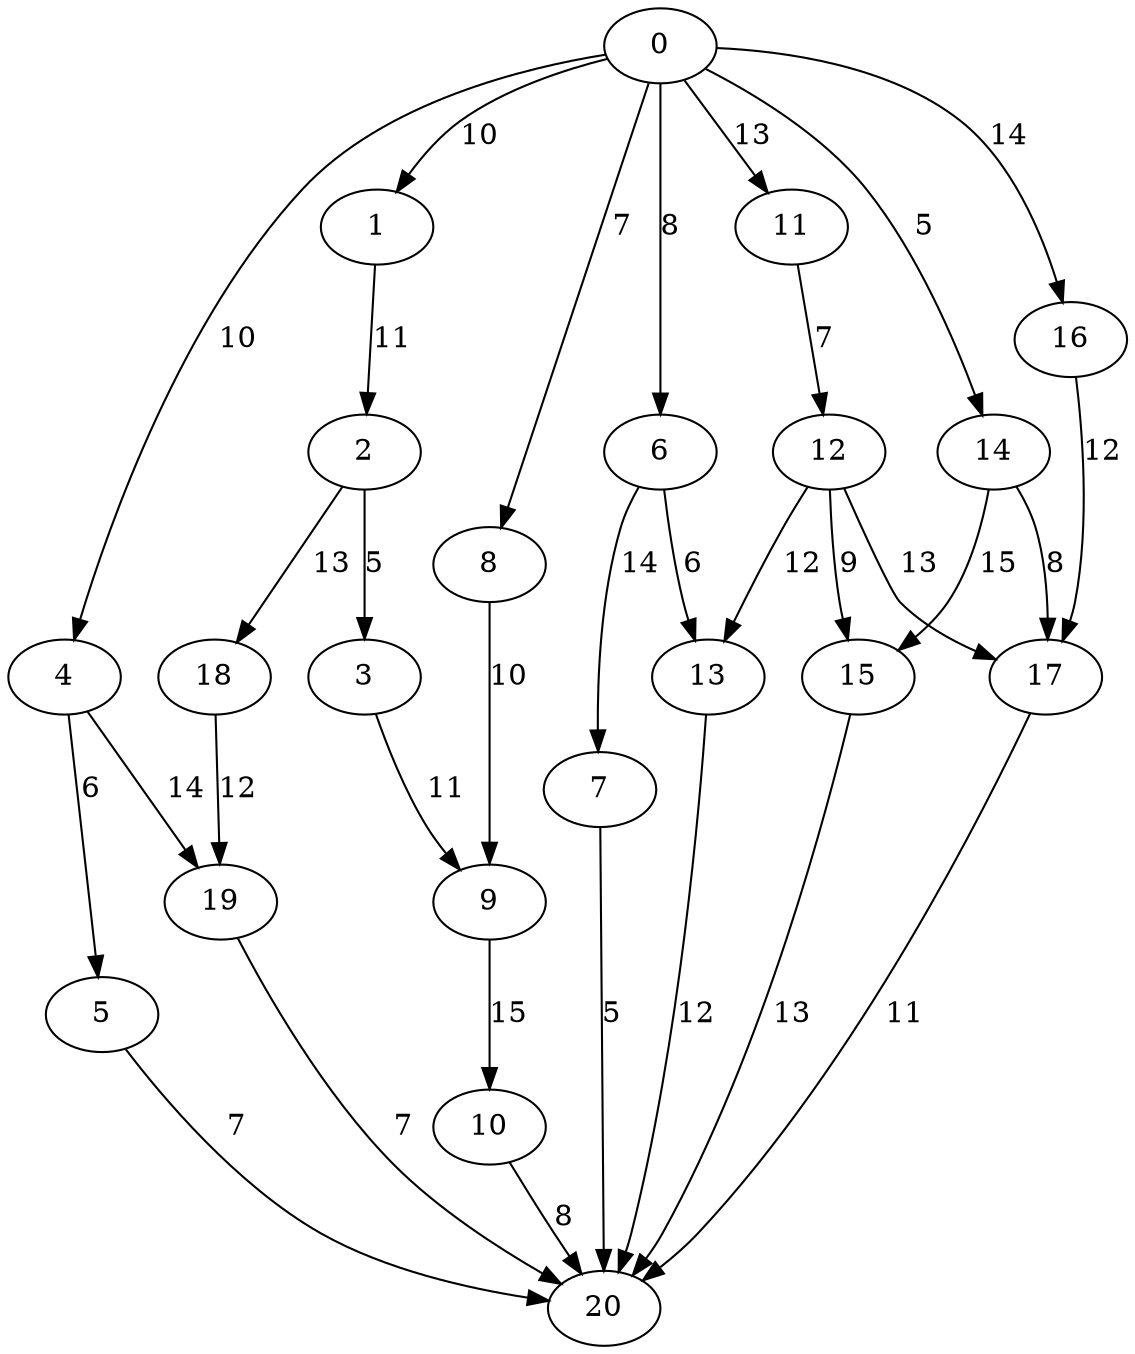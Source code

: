 digraph t20p8_3 {
0 -> 1 [ label = 10 ];
0 -> 4 [ label = 10 ];
0 -> 6 [ label = 8 ];
0 -> 8 [ label = 7 ];
0 -> 11 [ label = 13 ];
0 -> 14 [ label = 5 ];
0 -> 16 [ label = 14 ];
1 -> 2 [ label = 11 ];
2 -> 3 [ label = 5 ];
2 -> 18 [ label = 13 ];
3 -> 9 [ label = 11 ];
4 -> 5 [ label = 6 ];
4 -> 19 [ label = 14 ];
5 -> 20 [ label = 7 ];
6 -> 7 [ label = 14 ];
6 -> 13 [ label = 6 ];
7 -> 20 [ label = 5 ];
8 -> 9 [ label = 10 ];
9 -> 10 [ label = 15 ];
10 -> 20 [ label = 8 ];
11 -> 12 [ label = 7 ];
12 -> 13 [ label = 12 ];
12 -> 15 [ label = 9 ];
12 -> 17 [ label = 13 ];
13 -> 20 [ label = 12 ];
14 -> 15 [ label = 15 ];
14 -> 17 [ label = 8 ];
15 -> 20 [ label = 13 ];
16 -> 17 [ label = 12 ];
17 -> 20 [ label = 11 ];
18 -> 19 [ label = 12 ];
19 -> 20 [ label = 7 ];
 }

